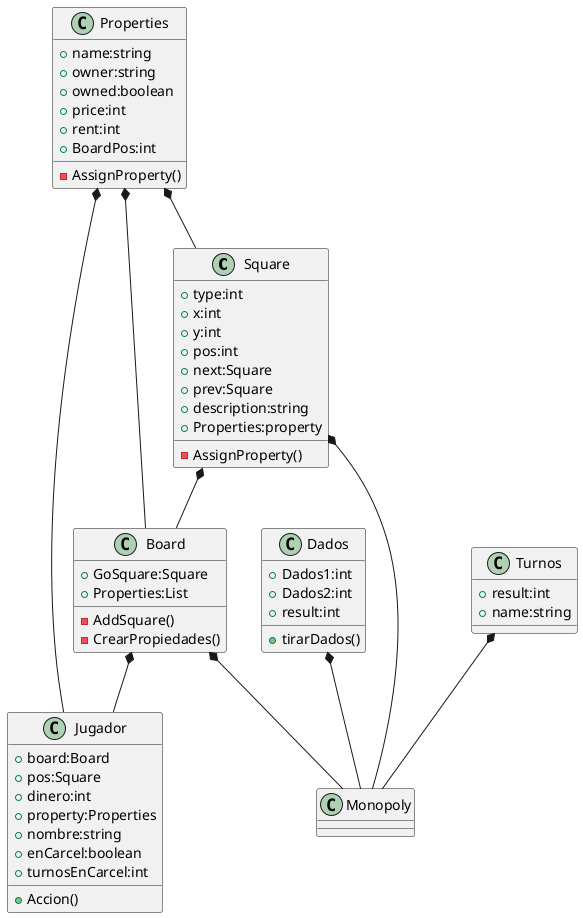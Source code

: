 @startuml Monopoly

class Square{
    +type:int
    +x:int
    +y:int
    +pos:int
    +next:Square
    +prev:Square
    +description:string
    +Properties:property
    -AssignProperty()
}
class Board{
    +GoSquare:Square
    +Properties:List
    -AddSquare()
    -CrearPropiedades()
}
class Turnos{
    +result:int
    +name:string
}
class Properties{
    +name:string
    +owner:string
    +owned:boolean
    +price:int
    +rent:int
    +BoardPos:int
    -AssignProperty()
}
class Dados{
    +Dados1:int
    +Dados2:int
    +result:int
    +tirarDados()
}
class Jugador{
    +board:Board
    +pos:Square
    +dinero:int
    +property:Properties
    +nombre:string
    +enCarcel:boolean
    +turnosEnCarcel:int
    +Accion()

}

Properties *-- Board
Board *-- Jugador
Properties *-- Jugador
Properties *-- Square
Square *-- Board
Square *-- Monopoly
Board *-- Monopoly
Dados *-- Monopoly
Turnos *-- Monopoly
@enduml
